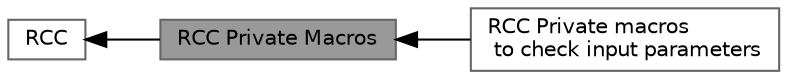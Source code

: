 digraph "RCC Private Macros"
{
 // LATEX_PDF_SIZE
  bgcolor="transparent";
  edge [fontname=Helvetica,fontsize=10,labelfontname=Helvetica,labelfontsize=10];
  node [fontname=Helvetica,fontsize=10,shape=box,height=0.2,width=0.4];
  rankdir=LR;
  Node2 [id="Node000002",label="RCC",height=0.2,width=0.4,color="grey40", fillcolor="white", style="filled",URL="$group__RCC.html",tooltip="RCC HAL module driver."];
  Node3 [id="Node000003",label="RCC Private macros\l to check input parameters",height=0.2,width=0.4,color="grey40", fillcolor="white", style="filled",URL="$group__RCC__IS__RCC__Definitions.html",tooltip=" "];
  Node1 [id="Node000001",label="RCC Private Macros",height=0.2,width=0.4,color="gray40", fillcolor="grey60", style="filled", fontcolor="black",tooltip=" "];
  Node2->Node1 [shape=plaintext, dir="back", style="solid"];
  Node1->Node3 [shape=plaintext, dir="back", style="solid"];
}
